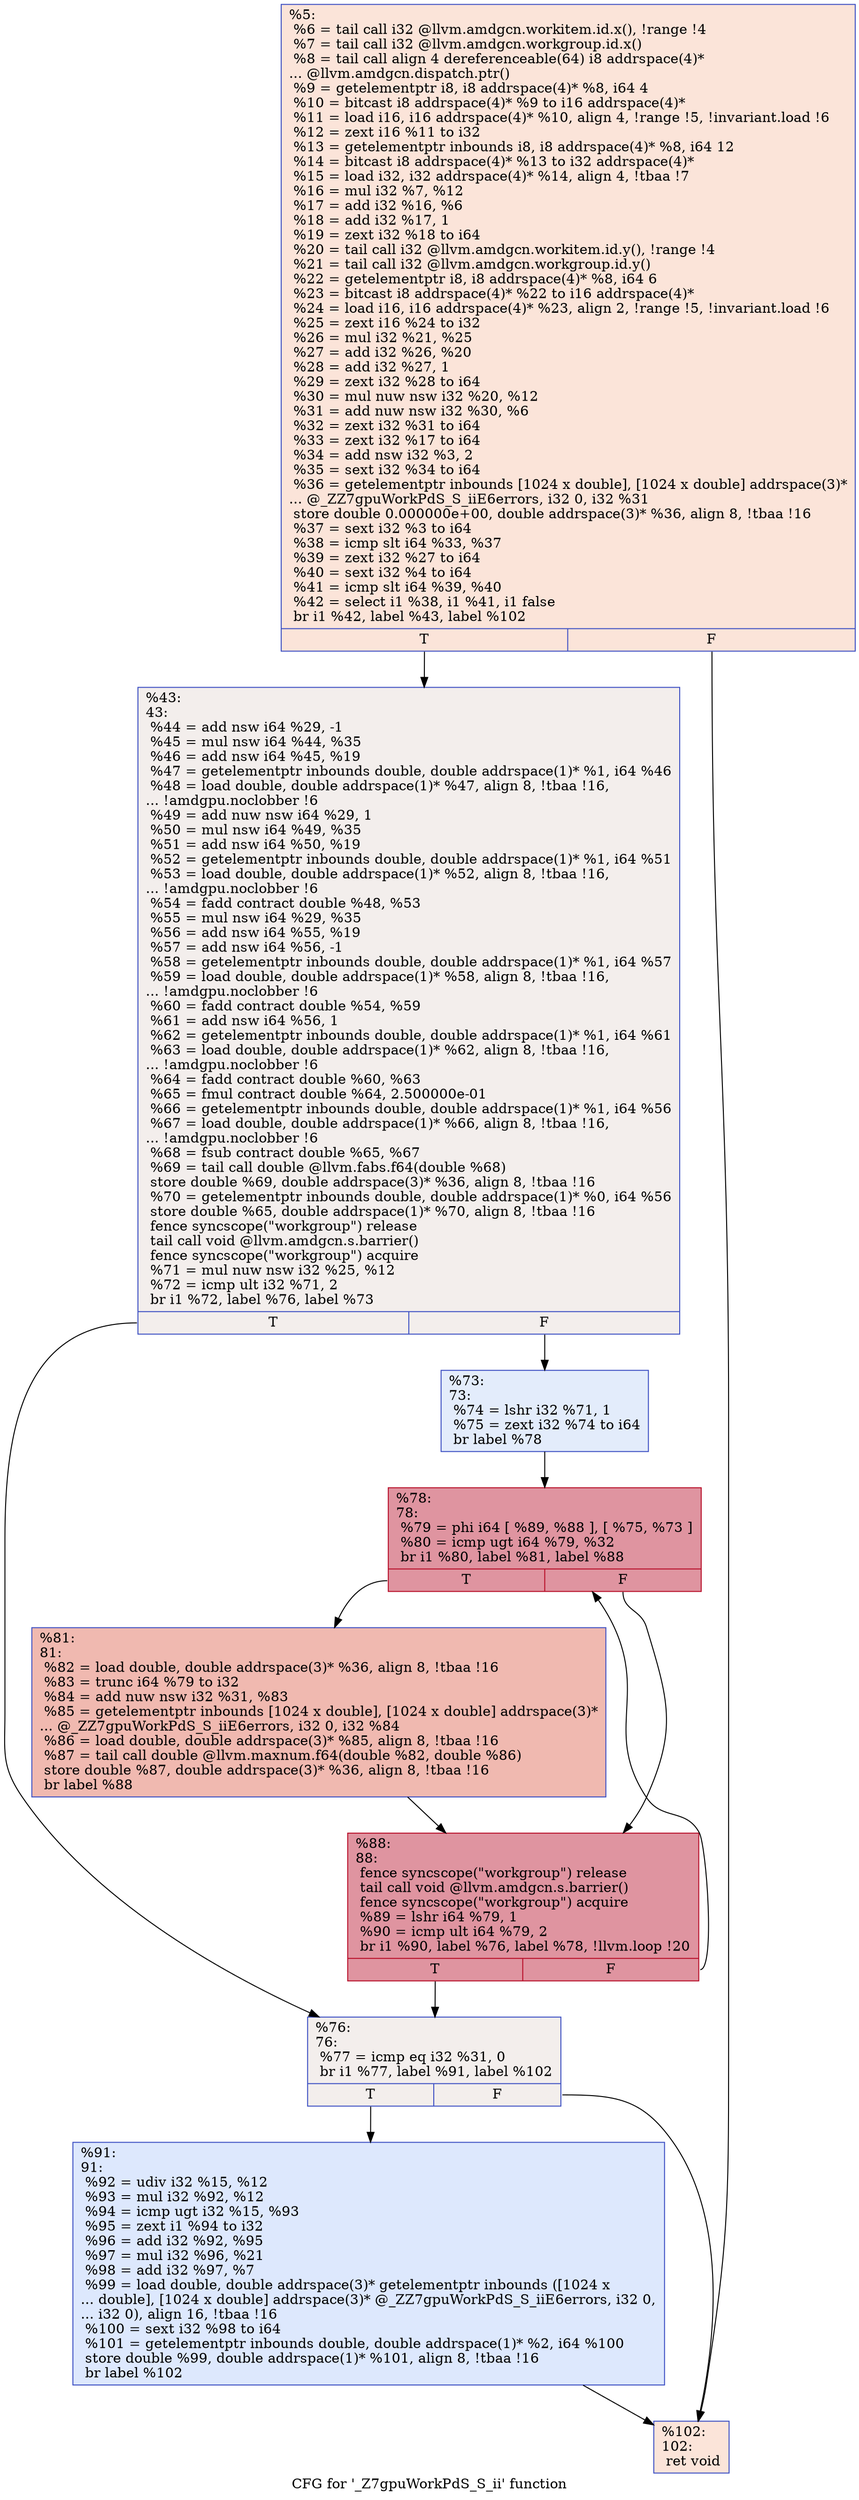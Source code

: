 digraph "CFG for '_Z7gpuWorkPdS_S_ii' function" {
	label="CFG for '_Z7gpuWorkPdS_S_ii' function";

	Node0x541e2b0 [shape=record,color="#3d50c3ff", style=filled, fillcolor="#f5c1a970",label="{%5:\l  %6 = tail call i32 @llvm.amdgcn.workitem.id.x(), !range !4\l  %7 = tail call i32 @llvm.amdgcn.workgroup.id.x()\l  %8 = tail call align 4 dereferenceable(64) i8 addrspace(4)*\l... @llvm.amdgcn.dispatch.ptr()\l  %9 = getelementptr i8, i8 addrspace(4)* %8, i64 4\l  %10 = bitcast i8 addrspace(4)* %9 to i16 addrspace(4)*\l  %11 = load i16, i16 addrspace(4)* %10, align 4, !range !5, !invariant.load !6\l  %12 = zext i16 %11 to i32\l  %13 = getelementptr inbounds i8, i8 addrspace(4)* %8, i64 12\l  %14 = bitcast i8 addrspace(4)* %13 to i32 addrspace(4)*\l  %15 = load i32, i32 addrspace(4)* %14, align 4, !tbaa !7\l  %16 = mul i32 %7, %12\l  %17 = add i32 %16, %6\l  %18 = add i32 %17, 1\l  %19 = zext i32 %18 to i64\l  %20 = tail call i32 @llvm.amdgcn.workitem.id.y(), !range !4\l  %21 = tail call i32 @llvm.amdgcn.workgroup.id.y()\l  %22 = getelementptr i8, i8 addrspace(4)* %8, i64 6\l  %23 = bitcast i8 addrspace(4)* %22 to i16 addrspace(4)*\l  %24 = load i16, i16 addrspace(4)* %23, align 2, !range !5, !invariant.load !6\l  %25 = zext i16 %24 to i32\l  %26 = mul i32 %21, %25\l  %27 = add i32 %26, %20\l  %28 = add i32 %27, 1\l  %29 = zext i32 %28 to i64\l  %30 = mul nuw nsw i32 %20, %12\l  %31 = add nuw nsw i32 %30, %6\l  %32 = zext i32 %31 to i64\l  %33 = zext i32 %17 to i64\l  %34 = add nsw i32 %3, 2\l  %35 = sext i32 %34 to i64\l  %36 = getelementptr inbounds [1024 x double], [1024 x double] addrspace(3)*\l... @_ZZ7gpuWorkPdS_S_iiE6errors, i32 0, i32 %31\l  store double 0.000000e+00, double addrspace(3)* %36, align 8, !tbaa !16\l  %37 = sext i32 %3 to i64\l  %38 = icmp slt i64 %33, %37\l  %39 = zext i32 %27 to i64\l  %40 = sext i32 %4 to i64\l  %41 = icmp slt i64 %39, %40\l  %42 = select i1 %38, i1 %41, i1 false\l  br i1 %42, label %43, label %102\l|{<s0>T|<s1>F}}"];
	Node0x541e2b0:s0 -> Node0x54234e0;
	Node0x541e2b0:s1 -> Node0x5423570;
	Node0x54234e0 [shape=record,color="#3d50c3ff", style=filled, fillcolor="#e3d9d370",label="{%43:\l43:                                               \l  %44 = add nsw i64 %29, -1\l  %45 = mul nsw i64 %44, %35\l  %46 = add nsw i64 %45, %19\l  %47 = getelementptr inbounds double, double addrspace(1)* %1, i64 %46\l  %48 = load double, double addrspace(1)* %47, align 8, !tbaa !16,\l... !amdgpu.noclobber !6\l  %49 = add nuw nsw i64 %29, 1\l  %50 = mul nsw i64 %49, %35\l  %51 = add nsw i64 %50, %19\l  %52 = getelementptr inbounds double, double addrspace(1)* %1, i64 %51\l  %53 = load double, double addrspace(1)* %52, align 8, !tbaa !16,\l... !amdgpu.noclobber !6\l  %54 = fadd contract double %48, %53\l  %55 = mul nsw i64 %29, %35\l  %56 = add nsw i64 %55, %19\l  %57 = add nsw i64 %56, -1\l  %58 = getelementptr inbounds double, double addrspace(1)* %1, i64 %57\l  %59 = load double, double addrspace(1)* %58, align 8, !tbaa !16,\l... !amdgpu.noclobber !6\l  %60 = fadd contract double %54, %59\l  %61 = add nsw i64 %56, 1\l  %62 = getelementptr inbounds double, double addrspace(1)* %1, i64 %61\l  %63 = load double, double addrspace(1)* %62, align 8, !tbaa !16,\l... !amdgpu.noclobber !6\l  %64 = fadd contract double %60, %63\l  %65 = fmul contract double %64, 2.500000e-01\l  %66 = getelementptr inbounds double, double addrspace(1)* %1, i64 %56\l  %67 = load double, double addrspace(1)* %66, align 8, !tbaa !16,\l... !amdgpu.noclobber !6\l  %68 = fsub contract double %65, %67\l  %69 = tail call double @llvm.fabs.f64(double %68)\l  store double %69, double addrspace(3)* %36, align 8, !tbaa !16\l  %70 = getelementptr inbounds double, double addrspace(1)* %0, i64 %56\l  store double %65, double addrspace(1)* %70, align 8, !tbaa !16\l  fence syncscope(\"workgroup\") release\l  tail call void @llvm.amdgcn.s.barrier()\l  fence syncscope(\"workgroup\") acquire\l  %71 = mul nuw nsw i32 %25, %12\l  %72 = icmp ult i32 %71, 2\l  br i1 %72, label %76, label %73\l|{<s0>T|<s1>F}}"];
	Node0x54234e0:s0 -> Node0x5425660;
	Node0x54234e0:s1 -> Node0x54256f0;
	Node0x54256f0 [shape=record,color="#3d50c3ff", style=filled, fillcolor="#bfd3f670",label="{%73:\l73:                                               \l  %74 = lshr i32 %71, 1\l  %75 = zext i32 %74 to i64\l  br label %78\l}"];
	Node0x54256f0 -> Node0x5425930;
	Node0x5425660 [shape=record,color="#3d50c3ff", style=filled, fillcolor="#e3d9d370",label="{%76:\l76:                                               \l  %77 = icmp eq i32 %31, 0\l  br i1 %77, label %91, label %102\l|{<s0>T|<s1>F}}"];
	Node0x5425660:s0 -> Node0x5425a80;
	Node0x5425660:s1 -> Node0x5423570;
	Node0x5425930 [shape=record,color="#b70d28ff", style=filled, fillcolor="#b70d2870",label="{%78:\l78:                                               \l  %79 = phi i64 [ %89, %88 ], [ %75, %73 ]\l  %80 = icmp ugt i64 %79, %32\l  br i1 %80, label %81, label %88\l|{<s0>T|<s1>F}}"];
	Node0x5425930:s0 -> Node0x5425d50;
	Node0x5425930:s1 -> Node0x5425b80;
	Node0x5425d50 [shape=record,color="#3d50c3ff", style=filled, fillcolor="#de614d70",label="{%81:\l81:                                               \l  %82 = load double, double addrspace(3)* %36, align 8, !tbaa !16\l  %83 = trunc i64 %79 to i32\l  %84 = add nuw nsw i32 %31, %83\l  %85 = getelementptr inbounds [1024 x double], [1024 x double] addrspace(3)*\l... @_ZZ7gpuWorkPdS_S_iiE6errors, i32 0, i32 %84\l  %86 = load double, double addrspace(3)* %85, align 8, !tbaa !16\l  %87 = tail call double @llvm.maxnum.f64(double %82, double %86)\l  store double %87, double addrspace(3)* %36, align 8, !tbaa !16\l  br label %88\l}"];
	Node0x5425d50 -> Node0x5425b80;
	Node0x5425b80 [shape=record,color="#b70d28ff", style=filled, fillcolor="#b70d2870",label="{%88:\l88:                                               \l  fence syncscope(\"workgroup\") release\l  tail call void @llvm.amdgcn.s.barrier()\l  fence syncscope(\"workgroup\") acquire\l  %89 = lshr i64 %79, 1\l  %90 = icmp ult i64 %79, 2\l  br i1 %90, label %76, label %78, !llvm.loop !20\l|{<s0>T|<s1>F}}"];
	Node0x5425b80:s0 -> Node0x5425660;
	Node0x5425b80:s1 -> Node0x5425930;
	Node0x5425a80 [shape=record,color="#3d50c3ff", style=filled, fillcolor="#b2ccfb70",label="{%91:\l91:                                               \l  %92 = udiv i32 %15, %12\l  %93 = mul i32 %92, %12\l  %94 = icmp ugt i32 %15, %93\l  %95 = zext i1 %94 to i32\l  %96 = add i32 %92, %95\l  %97 = mul i32 %96, %21\l  %98 = add i32 %97, %7\l  %99 = load double, double addrspace(3)* getelementptr inbounds ([1024 x\l... double], [1024 x double] addrspace(3)* @_ZZ7gpuWorkPdS_S_iiE6errors, i32 0,\l... i32 0), align 16, !tbaa !16\l  %100 = sext i32 %98 to i64\l  %101 = getelementptr inbounds double, double addrspace(1)* %2, i64 %100\l  store double %99, double addrspace(1)* %101, align 8, !tbaa !16\l  br label %102\l}"];
	Node0x5425a80 -> Node0x5423570;
	Node0x5423570 [shape=record,color="#3d50c3ff", style=filled, fillcolor="#f5c1a970",label="{%102:\l102:                                              \l  ret void\l}"];
}
